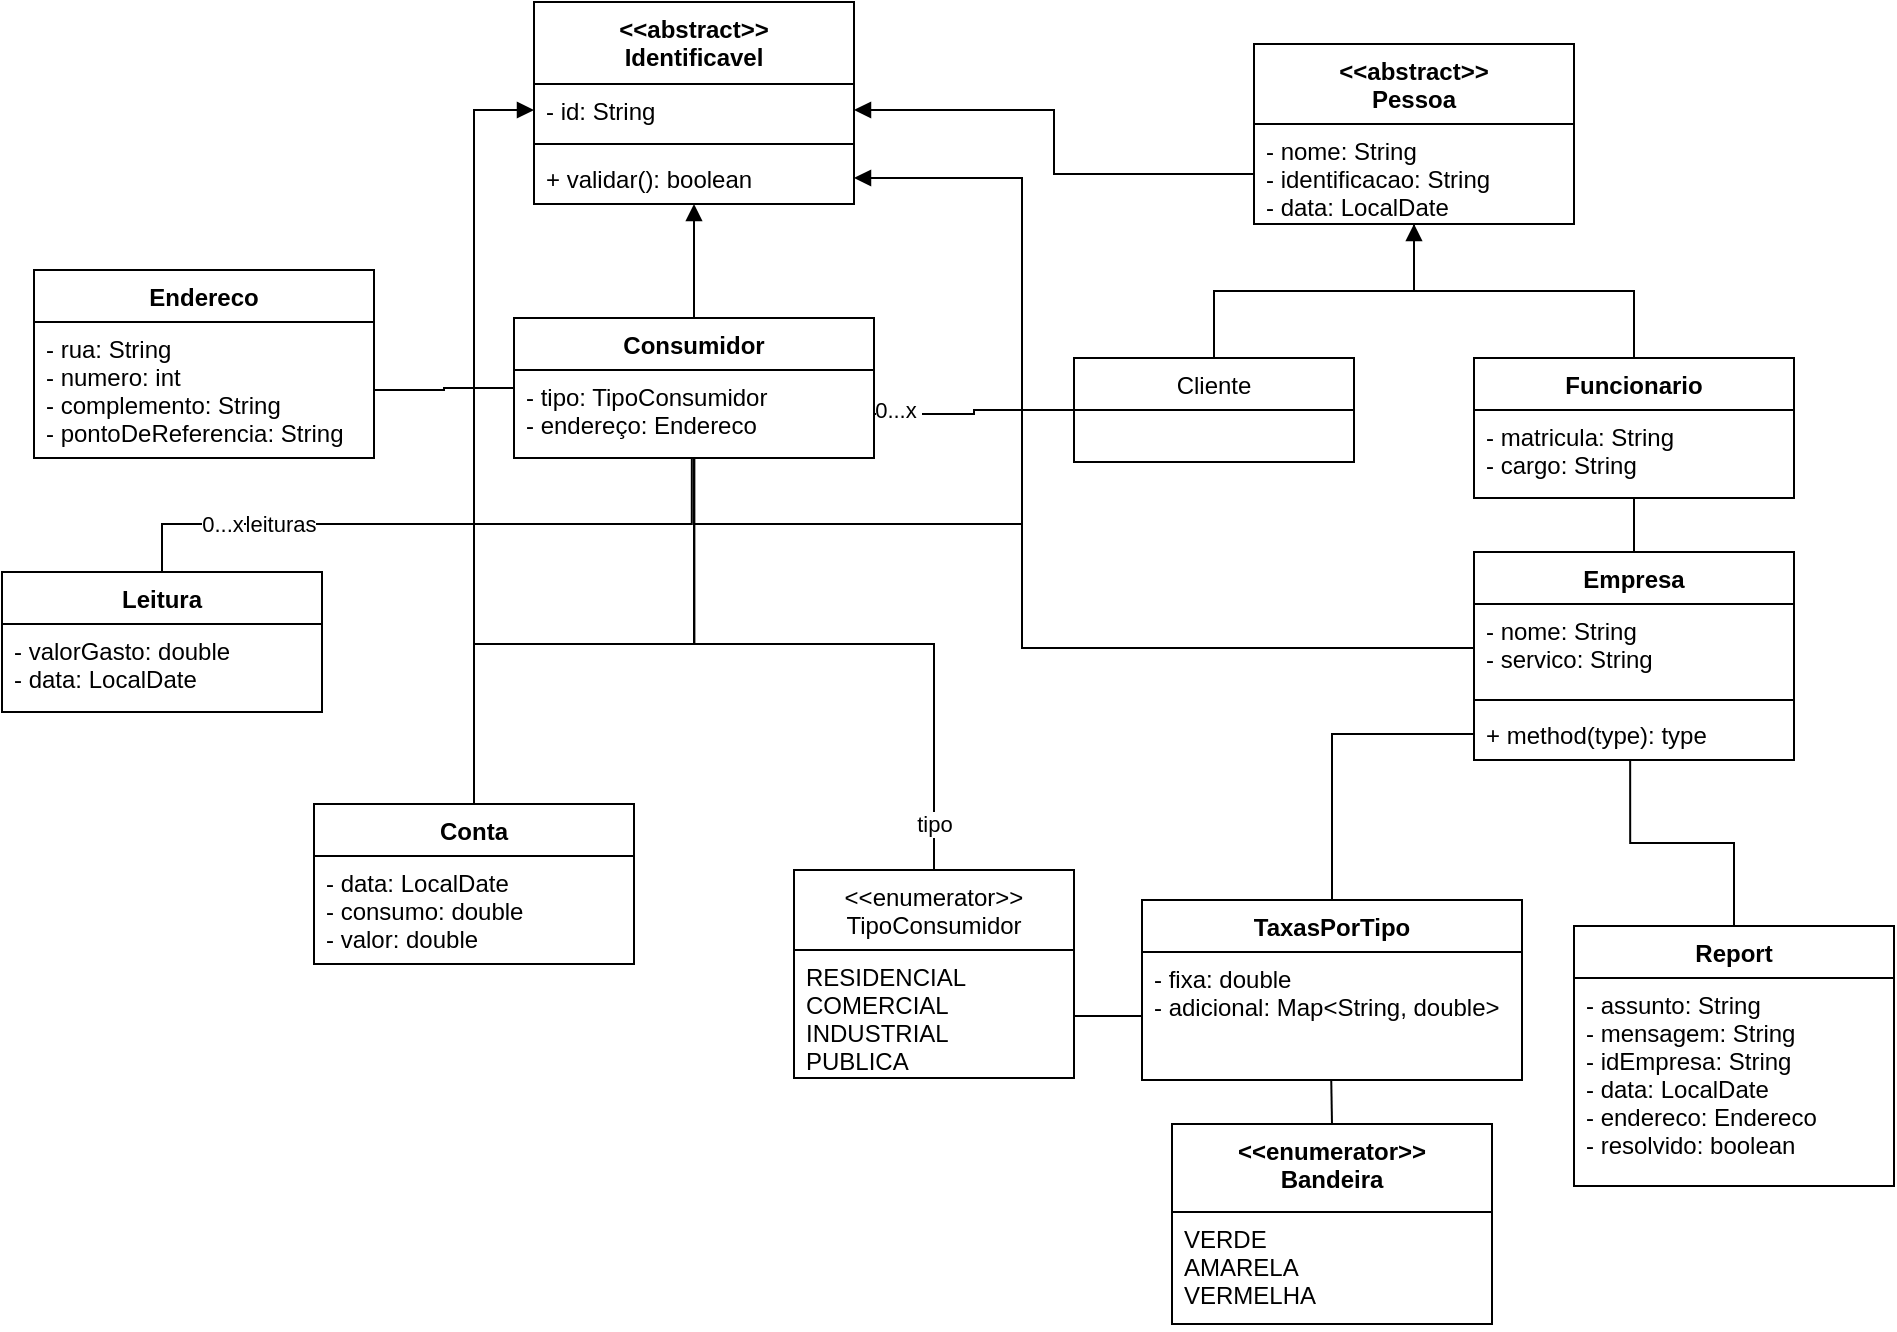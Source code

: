 <mxfile version="14.7.7" type="github">
  <diagram id="NZ5z0QVhjqcO7IGQVkhm" name="Page-1">
    <mxGraphModel dx="1954" dy="604" grid="1" gridSize="10" guides="1" tooltips="1" connect="1" arrows="1" fold="1" page="1" pageScale="1" pageWidth="100" pageHeight="100" math="0" shadow="0">
      <root>
        <mxCell id="0" />
        <mxCell id="1" parent="0" />
        <mxCell id="3nf73OtYu2r16FvgSx3d-29" style="edgeStyle=orthogonalEdgeStyle;rounded=0;orthogonalLoop=1;jettySize=auto;html=1;exitX=0;exitY=0.5;exitDx=0;exitDy=0;entryX=1;entryY=0.5;entryDx=0;entryDy=0;endArrow=none;endFill=0;" parent="1" source="3nf73OtYu2r16FvgSx3d-5" target="3nf73OtYu2r16FvgSx3d-26" edge="1">
          <mxGeometry relative="1" as="geometry" />
        </mxCell>
        <mxCell id="3nf73OtYu2r16FvgSx3d-50" style="edgeStyle=orthogonalEdgeStyle;rounded=0;orthogonalLoop=1;jettySize=auto;html=1;exitX=0.494;exitY=0.997;exitDx=0;exitDy=0;entryX=0.5;entryY=0;entryDx=0;entryDy=0;endArrow=none;endFill=0;exitPerimeter=0;" parent="1" source="3nf73OtYu2r16FvgSx3d-6" target="3nf73OtYu2r16FvgSx3d-46" edge="1">
          <mxGeometry relative="1" as="geometry">
            <mxPoint x="16.0" y="536.472" as="sourcePoint" />
            <Array as="points">
              <mxPoint x="95" y="570" />
              <mxPoint x="-170" y="570" />
            </Array>
          </mxGeometry>
        </mxCell>
        <mxCell id="3nf73OtYu2r16FvgSx3d-51" value="leituras" style="edgeLabel;html=1;align=center;verticalAlign=middle;resizable=0;points=[];" parent="3nf73OtYu2r16FvgSx3d-50" vertex="1" connectable="0">
          <mxGeometry x="-0.672" relative="1" as="geometry">
            <mxPoint x="-186" as="offset" />
          </mxGeometry>
        </mxCell>
        <mxCell id="3nf73OtYu2r16FvgSx3d-52" value="0...x" style="edgeLabel;html=1;align=center;verticalAlign=middle;resizable=0;points=[];" parent="3nf73OtYu2r16FvgSx3d-50" vertex="1" connectable="0">
          <mxGeometry x="0.666" relative="1" as="geometry">
            <mxPoint as="offset" />
          </mxGeometry>
        </mxCell>
        <mxCell id="9jkM_nr5njLPby3g5Ujz-13" style="edgeStyle=orthogonalEdgeStyle;rounded=0;orthogonalLoop=1;jettySize=auto;html=1;exitX=0.75;exitY=1;exitDx=0;exitDy=0;endArrow=none;endFill=0;entryX=0;entryY=0.5;entryDx=0;entryDy=0;" parent="1" source="3nf73OtYu2r16FvgSx3d-5" target="9jkM_nr5njLPby3g5Ujz-2" edge="1">
          <mxGeometry relative="1" as="geometry">
            <Array as="points">
              <mxPoint x="96" y="537" />
              <mxPoint x="96" y="570" />
              <mxPoint x="260" y="570" />
              <mxPoint x="260" y="632" />
            </Array>
            <mxPoint x="460" y="637" as="targetPoint" />
          </mxGeometry>
        </mxCell>
        <mxCell id="3nf73OtYu2r16FvgSx3d-5" value="Consumidor" style="swimlane;fontStyle=1;align=center;verticalAlign=top;childLayout=stackLayout;horizontal=1;startSize=26;horizontalStack=0;resizeParent=1;resizeParentMax=0;resizeLast=0;collapsible=1;marginBottom=0;" parent="1" vertex="1">
          <mxGeometry x="6" y="467" width="180" height="70" as="geometry" />
        </mxCell>
        <mxCell id="3nf73OtYu2r16FvgSx3d-6" value="- tipo: TipoConsumidor&#xa;- endereço: Endereco" style="text;strokeColor=none;fillColor=none;align=left;verticalAlign=top;spacingLeft=4;spacingRight=4;overflow=hidden;rotatable=0;points=[[0,0.5],[1,0.5]];portConstraint=eastwest;" parent="3nf73OtYu2r16FvgSx3d-5" vertex="1">
          <mxGeometry y="26" width="180" height="44" as="geometry" />
        </mxCell>
        <mxCell id="3nf73OtYu2r16FvgSx3d-17" style="edgeStyle=orthogonalEdgeStyle;rounded=0;orthogonalLoop=1;jettySize=auto;html=1;exitX=0.5;exitY=0;exitDx=0;exitDy=0;endArrow=none;endFill=0;" parent="1" source="3nf73OtYu2r16FvgSx3d-13" target="3nf73OtYu2r16FvgSx3d-5" edge="1">
          <mxGeometry relative="1" as="geometry">
            <mxPoint x="226" y="574" as="targetPoint" />
            <Array as="points">
              <mxPoint x="216" y="630" />
              <mxPoint x="96" y="630" />
            </Array>
          </mxGeometry>
        </mxCell>
        <mxCell id="3nf73OtYu2r16FvgSx3d-45" value="tipo" style="edgeLabel;html=1;align=center;verticalAlign=middle;resizable=0;points=[];" parent="3nf73OtYu2r16FvgSx3d-17" vertex="1" connectable="0">
          <mxGeometry x="0.7" y="-1" relative="1" as="geometry">
            <mxPoint x="119" y="134" as="offset" />
          </mxGeometry>
        </mxCell>
        <mxCell id="3nf73OtYu2r16FvgSx3d-13" value="&lt;&lt;enumerator&gt;&gt;&#xa;TipoConsumidor" style="swimlane;fontStyle=0;childLayout=stackLayout;horizontal=1;startSize=40;fillColor=none;horizontalStack=0;resizeParent=1;resizeParentMax=0;resizeLast=0;collapsible=1;marginBottom=0;" parent="1" vertex="1">
          <mxGeometry x="146" y="743" width="140" height="104" as="geometry" />
        </mxCell>
        <mxCell id="3nf73OtYu2r16FvgSx3d-14" value="RESIDENCIAL&#xa;COMERCIAL&#xa;INDUSTRIAL&#xa;PUBLICA" style="text;strokeColor=none;fillColor=none;align=left;verticalAlign=top;spacingLeft=4;spacingRight=4;overflow=hidden;rotatable=0;points=[[0,0.5],[1,0.5]];portConstraint=eastwest;" parent="3nf73OtYu2r16FvgSx3d-13" vertex="1">
          <mxGeometry y="40" width="140" height="64" as="geometry" />
        </mxCell>
        <mxCell id="3nf73OtYu2r16FvgSx3d-35" style="edgeStyle=orthogonalEdgeStyle;rounded=0;orthogonalLoop=1;jettySize=auto;html=1;exitX=0.5;exitY=1;exitDx=0;exitDy=0;entryX=0.5;entryY=0;entryDx=0;entryDy=0;endArrow=none;endFill=0;" parent="1" source="3nf73OtYu2r16FvgSx3d-18" target="3nf73OtYu2r16FvgSx3d-30" edge="1">
          <mxGeometry relative="1" as="geometry" />
        </mxCell>
        <mxCell id="3nf73OtYu2r16FvgSx3d-40" style="edgeStyle=orthogonalEdgeStyle;rounded=0;orthogonalLoop=1;jettySize=auto;html=1;exitX=0.5;exitY=1;exitDx=0;exitDy=0;entryX=0.5;entryY=0;entryDx=0;entryDy=0;endArrow=none;endFill=0;startArrow=block;startFill=1;" parent="1" source="3nf73OtYu2r16FvgSx3d-18" target="3nf73OtYu2r16FvgSx3d-36" edge="1">
          <mxGeometry relative="1" as="geometry" />
        </mxCell>
        <mxCell id="3nf73OtYu2r16FvgSx3d-18" value="&lt;&lt;abstract&gt;&gt;&#xa;Pessoa" style="swimlane;fontStyle=1;align=center;verticalAlign=top;childLayout=stackLayout;horizontal=1;startSize=40;horizontalStack=0;resizeParent=1;resizeParentMax=0;resizeLast=0;collapsible=1;marginBottom=0;" parent="1" vertex="1">
          <mxGeometry x="376" y="330" width="160" height="90" as="geometry" />
        </mxCell>
        <mxCell id="3nf73OtYu2r16FvgSx3d-19" value="- nome: String&#xa;- identificacao: String&#xa;- data: LocalDate" style="text;strokeColor=none;fillColor=none;align=left;verticalAlign=top;spacingLeft=4;spacingRight=4;overflow=hidden;rotatable=0;points=[[0,0.5],[1,0.5]];portConstraint=eastwest;" parent="3nf73OtYu2r16FvgSx3d-18" vertex="1">
          <mxGeometry y="40" width="160" height="50" as="geometry" />
        </mxCell>
        <mxCell id="3nf73OtYu2r16FvgSx3d-25" value="Endereco" style="swimlane;fontStyle=1;align=center;verticalAlign=top;childLayout=stackLayout;horizontal=1;startSize=26;horizontalStack=0;resizeParent=1;resizeParentMax=0;resizeLast=0;collapsible=1;marginBottom=0;" parent="1" vertex="1">
          <mxGeometry x="-234" y="443" width="170" height="94" as="geometry" />
        </mxCell>
        <mxCell id="3nf73OtYu2r16FvgSx3d-26" value="- rua: String&#xa;- numero: int&#xa;- complemento: String&#xa;- pontoDeReferencia: String" style="text;strokeColor=none;fillColor=none;align=left;verticalAlign=top;spacingLeft=4;spacingRight=4;overflow=hidden;rotatable=0;points=[[0,0.5],[1,0.5]];portConstraint=eastwest;" parent="3nf73OtYu2r16FvgSx3d-25" vertex="1">
          <mxGeometry y="26" width="170" height="68" as="geometry" />
        </mxCell>
        <mxCell id="9jkM_nr5njLPby3g5Ujz-10" style="edgeStyle=orthogonalEdgeStyle;rounded=0;orthogonalLoop=1;jettySize=auto;html=1;exitX=0.5;exitY=1;exitDx=0;exitDy=0;entryX=0.5;entryY=0;entryDx=0;entryDy=0;endArrow=none;endFill=0;" parent="1" source="3nf73OtYu2r16FvgSx3d-30" target="9jkM_nr5njLPby3g5Ujz-1" edge="1">
          <mxGeometry relative="1" as="geometry" />
        </mxCell>
        <mxCell id="3nf73OtYu2r16FvgSx3d-30" value="Funcionario" style="swimlane;fontStyle=1;align=center;verticalAlign=top;childLayout=stackLayout;horizontal=1;startSize=26;horizontalStack=0;resizeParent=1;resizeParentMax=0;resizeLast=0;collapsible=1;marginBottom=0;" parent="1" vertex="1">
          <mxGeometry x="486" y="487" width="160" height="70" as="geometry" />
        </mxCell>
        <mxCell id="3nf73OtYu2r16FvgSx3d-31" value="- matricula: String&#xa;- cargo: String" style="text;strokeColor=none;fillColor=none;align=left;verticalAlign=top;spacingLeft=4;spacingRight=4;overflow=hidden;rotatable=0;points=[[0,0.5],[1,0.5]];portConstraint=eastwest;" parent="3nf73OtYu2r16FvgSx3d-30" vertex="1">
          <mxGeometry y="26" width="160" height="44" as="geometry" />
        </mxCell>
        <mxCell id="3nf73OtYu2r16FvgSx3d-41" style="edgeStyle=orthogonalEdgeStyle;rounded=0;orthogonalLoop=1;jettySize=auto;html=1;exitX=0;exitY=0.5;exitDx=0;exitDy=0;entryX=1;entryY=0.5;entryDx=0;entryDy=0;endArrow=none;endFill=0;" parent="1" source="3nf73OtYu2r16FvgSx3d-36" target="3nf73OtYu2r16FvgSx3d-6" edge="1">
          <mxGeometry relative="1" as="geometry" />
        </mxCell>
        <mxCell id="3nf73OtYu2r16FvgSx3d-44" value="0...x&amp;nbsp;" style="edgeLabel;html=1;align=center;verticalAlign=middle;resizable=0;points=[];" parent="3nf73OtYu2r16FvgSx3d-41" vertex="1" connectable="0">
          <mxGeometry x="0.848" relative="1" as="geometry">
            <mxPoint x="4" y="-2" as="offset" />
          </mxGeometry>
        </mxCell>
        <mxCell id="3nf73OtYu2r16FvgSx3d-36" value="Cliente" style="swimlane;fontStyle=0;childLayout=stackLayout;horizontal=1;startSize=26;fillColor=none;horizontalStack=0;resizeParent=1;resizeParentMax=0;resizeLast=0;collapsible=1;marginBottom=0;" parent="1" vertex="1">
          <mxGeometry x="286" y="487" width="140" height="52" as="geometry" />
        </mxCell>
        <mxCell id="3nf73OtYu2r16FvgSx3d-46" value="Leitura" style="swimlane;fontStyle=1;align=center;verticalAlign=top;childLayout=stackLayout;horizontal=1;startSize=26;horizontalStack=0;resizeParent=1;resizeParentMax=0;resizeLast=0;collapsible=1;marginBottom=0;" parent="1" vertex="1">
          <mxGeometry x="-250" y="594" width="160" height="70" as="geometry" />
        </mxCell>
        <mxCell id="3nf73OtYu2r16FvgSx3d-47" value="- valorGasto: double&#xa;- data: LocalDate" style="text;strokeColor=none;fillColor=none;align=left;verticalAlign=top;spacingLeft=4;spacingRight=4;overflow=hidden;rotatable=0;points=[[0,0.5],[1,0.5]];portConstraint=eastwest;" parent="3nf73OtYu2r16FvgSx3d-46" vertex="1">
          <mxGeometry y="26" width="160" height="44" as="geometry" />
        </mxCell>
        <mxCell id="9jkM_nr5njLPby3g5Ujz-12" style="edgeStyle=orthogonalEdgeStyle;rounded=0;orthogonalLoop=1;jettySize=auto;html=1;exitX=0.5;exitY=0;exitDx=0;exitDy=0;entryX=0;entryY=0.5;entryDx=0;entryDy=0;endArrow=none;endFill=0;" parent="1" source="3nf73OtYu2r16FvgSx3d-53" target="9jkM_nr5njLPby3g5Ujz-4" edge="1">
          <mxGeometry relative="1" as="geometry" />
        </mxCell>
        <mxCell id="3nf73OtYu2r16FvgSx3d-53" value="TaxasPorTipo" style="swimlane;fontStyle=1;align=center;verticalAlign=top;childLayout=stackLayout;horizontal=1;startSize=26;horizontalStack=0;resizeParent=1;resizeParentMax=0;resizeLast=0;collapsible=1;marginBottom=0;" parent="1" vertex="1">
          <mxGeometry x="320" y="758" width="190" height="90" as="geometry" />
        </mxCell>
        <mxCell id="3nf73OtYu2r16FvgSx3d-54" value="- fixa: double&#xa;- adicional: Map&lt;String, double&gt;" style="text;strokeColor=none;fillColor=none;align=left;verticalAlign=top;spacingLeft=4;spacingRight=4;overflow=hidden;rotatable=0;points=[[0,0.5],[1,0.5]];portConstraint=eastwest;" parent="3nf73OtYu2r16FvgSx3d-53" vertex="1">
          <mxGeometry y="26" width="190" height="64" as="geometry" />
        </mxCell>
        <mxCell id="3nf73OtYu2r16FvgSx3d-57" style="edgeStyle=orthogonalEdgeStyle;rounded=0;orthogonalLoop=1;jettySize=auto;html=1;exitX=0;exitY=0.5;exitDx=0;exitDy=0;entryX=1;entryY=0.5;entryDx=0;entryDy=0;endArrow=none;endFill=0;" parent="1" source="3nf73OtYu2r16FvgSx3d-54" target="3nf73OtYu2r16FvgSx3d-14" edge="1">
          <mxGeometry relative="1" as="geometry">
            <mxPoint x="211" y="816" as="sourcePoint" />
          </mxGeometry>
        </mxCell>
        <mxCell id="9jkM_nr5njLPby3g5Ujz-14" style="edgeStyle=orthogonalEdgeStyle;rounded=0;orthogonalLoop=1;jettySize=auto;html=1;exitX=0.5;exitY=0;exitDx=0;exitDy=0;entryX=0.498;entryY=0.996;entryDx=0;entryDy=0;entryPerimeter=0;endArrow=none;endFill=0;" parent="1" source="tUBe_YmM21HyjPbSBP7L-1" target="3nf73OtYu2r16FvgSx3d-54" edge="1">
          <mxGeometry relative="1" as="geometry" />
        </mxCell>
        <mxCell id="tUBe_YmM21HyjPbSBP7L-1" value="&lt;&lt;enumerator&gt;&gt;&#xa;Bandeira" style="swimlane;fontStyle=1;align=center;verticalAlign=top;childLayout=stackLayout;horizontal=1;startSize=44;horizontalStack=0;resizeParent=1;resizeParentMax=0;resizeLast=0;collapsible=1;marginBottom=0;" parent="1" vertex="1">
          <mxGeometry x="335" y="870" width="160" height="100" as="geometry" />
        </mxCell>
        <mxCell id="tUBe_YmM21HyjPbSBP7L-2" value="VERDE&#xa;AMARELA&#xa;VERMELHA" style="text;strokeColor=none;fillColor=none;align=left;verticalAlign=top;spacingLeft=4;spacingRight=4;overflow=hidden;rotatable=0;points=[[0,0.5],[1,0.5]];portConstraint=eastwest;" parent="tUBe_YmM21HyjPbSBP7L-1" vertex="1">
          <mxGeometry y="44" width="160" height="56" as="geometry" />
        </mxCell>
        <mxCell id="9jkM_nr5njLPby3g5Ujz-1" value="Empresa" style="swimlane;fontStyle=1;align=center;verticalAlign=top;childLayout=stackLayout;horizontal=1;startSize=26;horizontalStack=0;resizeParent=1;resizeParentMax=0;resizeLast=0;collapsible=1;marginBottom=0;" parent="1" vertex="1">
          <mxGeometry x="486" y="584" width="160" height="104" as="geometry" />
        </mxCell>
        <mxCell id="9jkM_nr5njLPby3g5Ujz-2" value="- nome: String&#xa;- servico: String" style="text;strokeColor=none;fillColor=none;align=left;verticalAlign=top;spacingLeft=4;spacingRight=4;overflow=hidden;rotatable=0;points=[[0,0.5],[1,0.5]];portConstraint=eastwest;" parent="9jkM_nr5njLPby3g5Ujz-1" vertex="1">
          <mxGeometry y="26" width="160" height="44" as="geometry" />
        </mxCell>
        <mxCell id="9jkM_nr5njLPby3g5Ujz-3" value="" style="line;strokeWidth=1;fillColor=none;align=left;verticalAlign=middle;spacingTop=-1;spacingLeft=3;spacingRight=3;rotatable=0;labelPosition=right;points=[];portConstraint=eastwest;" parent="9jkM_nr5njLPby3g5Ujz-1" vertex="1">
          <mxGeometry y="70" width="160" height="8" as="geometry" />
        </mxCell>
        <mxCell id="9jkM_nr5njLPby3g5Ujz-4" value="+ method(type): type" style="text;strokeColor=none;fillColor=none;align=left;verticalAlign=top;spacingLeft=4;spacingRight=4;overflow=hidden;rotatable=0;points=[[0,0.5],[1,0.5]];portConstraint=eastwest;" parent="9jkM_nr5njLPby3g5Ujz-1" vertex="1">
          <mxGeometry y="78" width="160" height="26" as="geometry" />
        </mxCell>
        <mxCell id="9jkM_nr5njLPby3g5Ujz-17" style="edgeStyle=orthogonalEdgeStyle;rounded=0;orthogonalLoop=1;jettySize=auto;html=1;exitX=0.5;exitY=0;exitDx=0;exitDy=0;entryX=0.501;entryY=1.01;entryDx=0;entryDy=0;entryPerimeter=0;endArrow=none;endFill=0;" parent="1" source="9jkM_nr5njLPby3g5Ujz-5" target="3nf73OtYu2r16FvgSx3d-6" edge="1">
          <mxGeometry relative="1" as="geometry">
            <Array as="points">
              <mxPoint x="-14" y="630" />
              <mxPoint x="96" y="630" />
            </Array>
          </mxGeometry>
        </mxCell>
        <mxCell id="9jkM_nr5njLPby3g5Ujz-5" value="Conta" style="swimlane;fontStyle=1;align=center;verticalAlign=top;childLayout=stackLayout;horizontal=1;startSize=26;horizontalStack=0;resizeParent=1;resizeParentMax=0;resizeLast=0;collapsible=1;marginBottom=0;" parent="1" vertex="1">
          <mxGeometry x="-94" y="710" width="160" height="80" as="geometry" />
        </mxCell>
        <mxCell id="9jkM_nr5njLPby3g5Ujz-6" value="- data: LocalDate&#xa;- consumo: double&#xa;- valor: double" style="text;strokeColor=none;fillColor=none;align=left;verticalAlign=top;spacingLeft=4;spacingRight=4;overflow=hidden;rotatable=0;points=[[0,0.5],[1,0.5]];portConstraint=eastwest;" parent="9jkM_nr5njLPby3g5Ujz-5" vertex="1">
          <mxGeometry y="26" width="160" height="54" as="geometry" />
        </mxCell>
        <mxCell id="jkLk3DHAyUOUVw8uN-fG-5" style="edgeStyle=orthogonalEdgeStyle;rounded=0;orthogonalLoop=1;jettySize=auto;html=1;entryX=0.488;entryY=1.011;entryDx=0;entryDy=0;entryPerimeter=0;endArrow=none;endFill=0;" edge="1" parent="1" source="jkLk3DHAyUOUVw8uN-fG-1" target="9jkM_nr5njLPby3g5Ujz-4">
          <mxGeometry relative="1" as="geometry">
            <mxPoint x="590" y="710" as="targetPoint" />
          </mxGeometry>
        </mxCell>
        <mxCell id="jkLk3DHAyUOUVw8uN-fG-1" value="Report" style="swimlane;fontStyle=1;align=center;verticalAlign=top;childLayout=stackLayout;horizontal=1;startSize=26;horizontalStack=0;resizeParent=1;resizeParentMax=0;resizeLast=0;collapsible=1;marginBottom=0;" vertex="1" parent="1">
          <mxGeometry x="536" y="771" width="160" height="130" as="geometry" />
        </mxCell>
        <mxCell id="jkLk3DHAyUOUVw8uN-fG-2" value="- assunto: String&#xa;- mensagem: String&#xa;- idEmpresa: String&#xa;- data: LocalDate&#xa;- endereco: Endereco&#xa;- resolvido: boolean" style="text;strokeColor=none;fillColor=none;align=left;verticalAlign=top;spacingLeft=4;spacingRight=4;overflow=hidden;rotatable=0;points=[[0,0.5],[1,0.5]];portConstraint=eastwest;" vertex="1" parent="jkLk3DHAyUOUVw8uN-fG-1">
          <mxGeometry y="26" width="160" height="104" as="geometry" />
        </mxCell>
        <mxCell id="jkLk3DHAyUOUVw8uN-fG-11" style="edgeStyle=orthogonalEdgeStyle;rounded=0;orthogonalLoop=1;jettySize=auto;html=1;exitX=0.5;exitY=1;exitDx=0;exitDy=0;entryX=0.5;entryY=0;entryDx=0;entryDy=0;endArrow=none;endFill=0;startArrow=block;startFill=1;" edge="1" parent="1" source="jkLk3DHAyUOUVw8uN-fG-6" target="3nf73OtYu2r16FvgSx3d-5">
          <mxGeometry relative="1" as="geometry" />
        </mxCell>
        <mxCell id="jkLk3DHAyUOUVw8uN-fG-6" value="&lt;&lt;abstract&gt;&gt;&#xa;Identificavel" style="swimlane;fontStyle=1;align=center;verticalAlign=top;childLayout=stackLayout;horizontal=1;startSize=41;horizontalStack=0;resizeParent=1;resizeParentMax=0;resizeLast=0;collapsible=1;marginBottom=0;" vertex="1" parent="1">
          <mxGeometry x="16" y="309" width="160" height="101" as="geometry" />
        </mxCell>
        <mxCell id="jkLk3DHAyUOUVw8uN-fG-7" value="- id: String" style="text;strokeColor=none;fillColor=none;align=left;verticalAlign=top;spacingLeft=4;spacingRight=4;overflow=hidden;rotatable=0;points=[[0,0.5],[1,0.5]];portConstraint=eastwest;" vertex="1" parent="jkLk3DHAyUOUVw8uN-fG-6">
          <mxGeometry y="41" width="160" height="26" as="geometry" />
        </mxCell>
        <mxCell id="jkLk3DHAyUOUVw8uN-fG-8" value="" style="line;strokeWidth=1;fillColor=none;align=left;verticalAlign=middle;spacingTop=-1;spacingLeft=3;spacingRight=3;rotatable=0;labelPosition=right;points=[];portConstraint=eastwest;" vertex="1" parent="jkLk3DHAyUOUVw8uN-fG-6">
          <mxGeometry y="67" width="160" height="8" as="geometry" />
        </mxCell>
        <mxCell id="jkLk3DHAyUOUVw8uN-fG-9" value="+ validar(): boolean" style="text;strokeColor=none;fillColor=none;align=left;verticalAlign=top;spacingLeft=4;spacingRight=4;overflow=hidden;rotatable=0;points=[[0,0.5],[1,0.5]];portConstraint=eastwest;" vertex="1" parent="jkLk3DHAyUOUVw8uN-fG-6">
          <mxGeometry y="75" width="160" height="26" as="geometry" />
        </mxCell>
        <mxCell id="jkLk3DHAyUOUVw8uN-fG-10" style="edgeStyle=orthogonalEdgeStyle;rounded=0;orthogonalLoop=1;jettySize=auto;html=1;exitX=1;exitY=0.5;exitDx=0;exitDy=0;entryX=0;entryY=0.5;entryDx=0;entryDy=0;endArrow=none;endFill=0;startArrow=block;startFill=1;" edge="1" parent="1" source="jkLk3DHAyUOUVw8uN-fG-7" target="3nf73OtYu2r16FvgSx3d-19">
          <mxGeometry relative="1" as="geometry" />
        </mxCell>
        <mxCell id="jkLk3DHAyUOUVw8uN-fG-12" style="edgeStyle=orthogonalEdgeStyle;rounded=0;orthogonalLoop=1;jettySize=auto;html=1;exitX=0;exitY=0.5;exitDx=0;exitDy=0;entryX=0.5;entryY=0;entryDx=0;entryDy=0;endArrow=none;endFill=0;startArrow=block;startFill=1;" edge="1" parent="1" source="jkLk3DHAyUOUVw8uN-fG-7" target="9jkM_nr5njLPby3g5Ujz-5">
          <mxGeometry relative="1" as="geometry" />
        </mxCell>
        <mxCell id="jkLk3DHAyUOUVw8uN-fG-13" style="edgeStyle=orthogonalEdgeStyle;rounded=0;orthogonalLoop=1;jettySize=auto;html=1;exitX=1;exitY=0.5;exitDx=0;exitDy=0;endArrow=none;endFill=0;startArrow=block;startFill=1;entryX=0;entryY=0.5;entryDx=0;entryDy=0;" edge="1" parent="1" source="jkLk3DHAyUOUVw8uN-fG-9" target="9jkM_nr5njLPby3g5Ujz-2">
          <mxGeometry relative="1" as="geometry">
            <mxPoint x="460" y="630" as="targetPoint" />
            <Array as="points">
              <mxPoint x="260" y="397" />
              <mxPoint x="260" y="632" />
            </Array>
          </mxGeometry>
        </mxCell>
      </root>
    </mxGraphModel>
  </diagram>
</mxfile>
